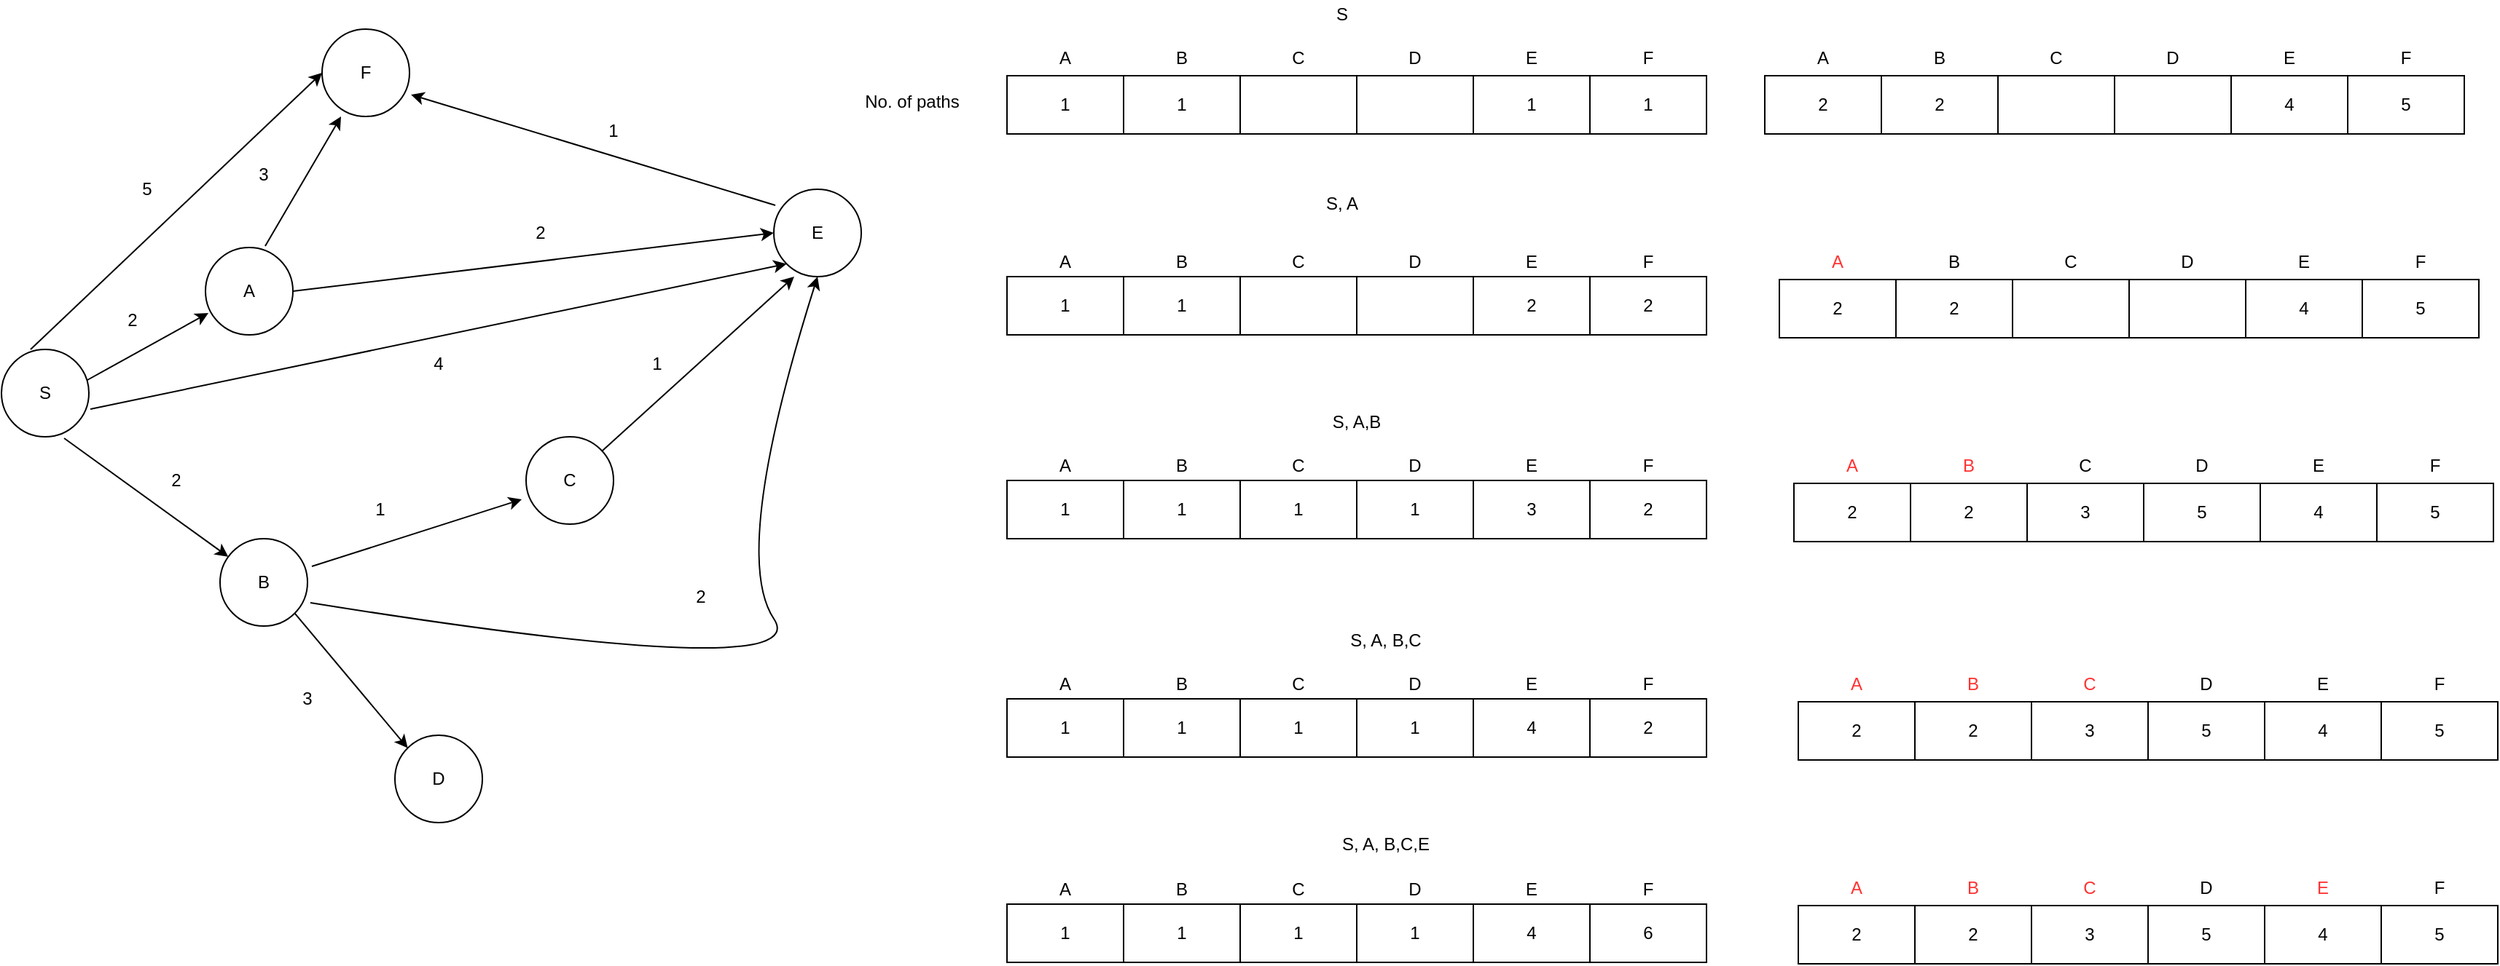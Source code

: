 <mxfile version="13.8.2" type="github">
  <diagram id="b786mZK-mVUyeJVSPmJI" name="Page-1">
    <mxGraphModel dx="1186" dy="549" grid="1" gridSize="10" guides="1" tooltips="1" connect="1" arrows="1" fold="1" page="1" pageScale="1" pageWidth="1654" pageHeight="1169" math="0" shadow="0">
      <root>
        <mxCell id="0" />
        <mxCell id="1" parent="0" />
        <mxCell id="Dn3Qr2qb9EFiXZYNv7Yk-2" value="" style="shape=ellipse;html=1;dashed=0;whitespace=wrap;aspect=fixed;perimeter=ellipsePerimeter;" parent="1" vertex="1">
          <mxGeometry x="250" y="40" width="60" height="60" as="geometry" />
        </mxCell>
        <mxCell id="Dn3Qr2qb9EFiXZYNv7Yk-3" value="" style="shape=ellipse;html=1;dashed=0;whitespace=wrap;aspect=fixed;perimeter=ellipsePerimeter;" parent="1" vertex="1">
          <mxGeometry x="170" y="190" width="60" height="60" as="geometry" />
        </mxCell>
        <mxCell id="Dn3Qr2qb9EFiXZYNv7Yk-4" value="" style="shape=ellipse;html=1;dashed=0;whitespace=wrap;aspect=fixed;perimeter=ellipsePerimeter;" parent="1" vertex="1">
          <mxGeometry x="560" y="150" width="60" height="60" as="geometry" />
        </mxCell>
        <mxCell id="Dn3Qr2qb9EFiXZYNv7Yk-7" value="" style="shape=ellipse;html=1;dashed=0;whitespace=wrap;aspect=fixed;perimeter=ellipsePerimeter;" parent="1" vertex="1">
          <mxGeometry x="30" y="260" width="60" height="60" as="geometry" />
        </mxCell>
        <mxCell id="Dn3Qr2qb9EFiXZYNv7Yk-8" value="" style="shape=ellipse;html=1;dashed=0;whitespace=wrap;aspect=fixed;perimeter=ellipsePerimeter;" parent="1" vertex="1">
          <mxGeometry x="180" y="390" width="60" height="60" as="geometry" />
        </mxCell>
        <mxCell id="Dn3Qr2qb9EFiXZYNv7Yk-11" value="" style="shape=ellipse;html=1;dashed=0;whitespace=wrap;aspect=fixed;perimeter=ellipsePerimeter;" parent="1" vertex="1">
          <mxGeometry x="390" y="320" width="60" height="60" as="geometry" />
        </mxCell>
        <mxCell id="Dn3Qr2qb9EFiXZYNv7Yk-23" value="No. of paths" style="text;html=1;strokeColor=none;fillColor=none;align=center;verticalAlign=middle;whiteSpace=wrap;rounded=0;" parent="1" vertex="1">
          <mxGeometry x="610" y="80" width="90" height="20" as="geometry" />
        </mxCell>
        <mxCell id="DUYpLqkC_LlkSVUgsUSE-1" value="" style="shape=ellipse;html=1;dashed=0;whitespace=wrap;aspect=fixed;perimeter=ellipsePerimeter;" vertex="1" parent="1">
          <mxGeometry x="300" y="525" width="60" height="60" as="geometry" />
        </mxCell>
        <mxCell id="DUYpLqkC_LlkSVUgsUSE-2" value="S" style="text;html=1;strokeColor=none;fillColor=none;align=center;verticalAlign=middle;whiteSpace=wrap;rounded=0;" vertex="1" parent="1">
          <mxGeometry x="40" y="280" width="40" height="20" as="geometry" />
        </mxCell>
        <mxCell id="DUYpLqkC_LlkSVUgsUSE-3" value="A" style="text;html=1;strokeColor=none;fillColor=none;align=center;verticalAlign=middle;whiteSpace=wrap;rounded=0;" vertex="1" parent="1">
          <mxGeometry x="180" y="210" width="40" height="20" as="geometry" />
        </mxCell>
        <mxCell id="DUYpLqkC_LlkSVUgsUSE-4" value="B" style="text;html=1;strokeColor=none;fillColor=none;align=center;verticalAlign=middle;whiteSpace=wrap;rounded=0;" vertex="1" parent="1">
          <mxGeometry x="190" y="410" width="40" height="20" as="geometry" />
        </mxCell>
        <mxCell id="DUYpLqkC_LlkSVUgsUSE-5" value="C" style="text;html=1;strokeColor=none;fillColor=none;align=center;verticalAlign=middle;whiteSpace=wrap;rounded=0;" vertex="1" parent="1">
          <mxGeometry x="400" y="340" width="40" height="20" as="geometry" />
        </mxCell>
        <mxCell id="DUYpLqkC_LlkSVUgsUSE-6" value="D" style="text;html=1;strokeColor=none;fillColor=none;align=center;verticalAlign=middle;whiteSpace=wrap;rounded=0;" vertex="1" parent="1">
          <mxGeometry x="310" y="545" width="40" height="20" as="geometry" />
        </mxCell>
        <mxCell id="DUYpLqkC_LlkSVUgsUSE-7" value="E" style="text;html=1;strokeColor=none;fillColor=none;align=center;verticalAlign=middle;whiteSpace=wrap;rounded=0;" vertex="1" parent="1">
          <mxGeometry x="570" y="170" width="40" height="20" as="geometry" />
        </mxCell>
        <mxCell id="DUYpLqkC_LlkSVUgsUSE-8" value="F" style="text;html=1;strokeColor=none;fillColor=none;align=center;verticalAlign=middle;whiteSpace=wrap;rounded=0;" vertex="1" parent="1">
          <mxGeometry x="260" y="60" width="40" height="20" as="geometry" />
        </mxCell>
        <mxCell id="DUYpLqkC_LlkSVUgsUSE-9" value="" style="endArrow=classic;html=1;exitX=0.983;exitY=0.35;exitDx=0;exitDy=0;exitPerimeter=0;entryX=0.033;entryY=0.75;entryDx=0;entryDy=0;entryPerimeter=0;" edge="1" parent="1" source="Dn3Qr2qb9EFiXZYNv7Yk-7" target="Dn3Qr2qb9EFiXZYNv7Yk-3">
          <mxGeometry width="50" height="50" relative="1" as="geometry">
            <mxPoint x="110" y="290" as="sourcePoint" />
            <mxPoint x="160" y="240" as="targetPoint" />
          </mxGeometry>
        </mxCell>
        <mxCell id="DUYpLqkC_LlkSVUgsUSE-10" value="" style="endArrow=classic;html=1;exitX=0.683;exitY=-0.017;exitDx=0;exitDy=0;exitPerimeter=0;entryX=0.217;entryY=1;entryDx=0;entryDy=0;entryPerimeter=0;" edge="1" parent="1" source="Dn3Qr2qb9EFiXZYNv7Yk-3" target="Dn3Qr2qb9EFiXZYNv7Yk-2">
          <mxGeometry width="50" height="50" relative="1" as="geometry">
            <mxPoint x="220" y="150" as="sourcePoint" />
            <mxPoint x="270" y="100" as="targetPoint" />
          </mxGeometry>
        </mxCell>
        <mxCell id="DUYpLqkC_LlkSVUgsUSE-11" value="" style="endArrow=classic;html=1;exitX=0.717;exitY=1.017;exitDx=0;exitDy=0;exitPerimeter=0;" edge="1" parent="1" source="Dn3Qr2qb9EFiXZYNv7Yk-7" target="Dn3Qr2qb9EFiXZYNv7Yk-8">
          <mxGeometry width="50" height="50" relative="1" as="geometry">
            <mxPoint x="70" y="420" as="sourcePoint" />
            <mxPoint x="120" y="370" as="targetPoint" />
          </mxGeometry>
        </mxCell>
        <mxCell id="DUYpLqkC_LlkSVUgsUSE-12" value="" style="endArrow=classic;html=1;exitX=1;exitY=1;exitDx=0;exitDy=0;entryX=0;entryY=0;entryDx=0;entryDy=0;" edge="1" parent="1" source="Dn3Qr2qb9EFiXZYNv7Yk-8" target="DUYpLqkC_LlkSVUgsUSE-1">
          <mxGeometry width="50" height="50" relative="1" as="geometry">
            <mxPoint x="240" y="500" as="sourcePoint" />
            <mxPoint x="290" y="450" as="targetPoint" />
          </mxGeometry>
        </mxCell>
        <mxCell id="DUYpLqkC_LlkSVUgsUSE-13" value="" style="endArrow=classic;html=1;exitX=1.05;exitY=0.317;exitDx=0;exitDy=0;exitPerimeter=0;entryX=-0.05;entryY=0.717;entryDx=0;entryDy=0;entryPerimeter=0;" edge="1" parent="1" source="Dn3Qr2qb9EFiXZYNv7Yk-8" target="Dn3Qr2qb9EFiXZYNv7Yk-11">
          <mxGeometry width="50" height="50" relative="1" as="geometry">
            <mxPoint x="280" y="420" as="sourcePoint" />
            <mxPoint x="330" y="370" as="targetPoint" />
          </mxGeometry>
        </mxCell>
        <mxCell id="DUYpLqkC_LlkSVUgsUSE-14" value="" style="endArrow=classic;html=1;entryX=0.233;entryY=1;entryDx=0;entryDy=0;entryPerimeter=0;" edge="1" parent="1" source="Dn3Qr2qb9EFiXZYNv7Yk-11" target="Dn3Qr2qb9EFiXZYNv7Yk-4">
          <mxGeometry width="50" height="50" relative="1" as="geometry">
            <mxPoint x="480" y="310" as="sourcePoint" />
            <mxPoint x="530" y="260" as="targetPoint" />
          </mxGeometry>
        </mxCell>
        <mxCell id="DUYpLqkC_LlkSVUgsUSE-15" value="2" style="text;html=1;strokeColor=none;fillColor=none;align=center;verticalAlign=middle;whiteSpace=wrap;rounded=0;" vertex="1" parent="1">
          <mxGeometry x="100" y="230" width="40" height="20" as="geometry" />
        </mxCell>
        <mxCell id="DUYpLqkC_LlkSVUgsUSE-16" value="3" style="text;html=1;strokeColor=none;fillColor=none;align=center;verticalAlign=middle;whiteSpace=wrap;rounded=0;" vertex="1" parent="1">
          <mxGeometry x="190" y="130" width="40" height="20" as="geometry" />
        </mxCell>
        <mxCell id="DUYpLqkC_LlkSVUgsUSE-18" value="" style="endArrow=classic;html=1;exitX=1;exitY=0.5;exitDx=0;exitDy=0;entryX=0;entryY=0.5;entryDx=0;entryDy=0;" edge="1" parent="1" source="Dn3Qr2qb9EFiXZYNv7Yk-3" target="Dn3Qr2qb9EFiXZYNv7Yk-4">
          <mxGeometry width="50" height="50" relative="1" as="geometry">
            <mxPoint x="250" y="250" as="sourcePoint" />
            <mxPoint x="300" y="200" as="targetPoint" />
          </mxGeometry>
        </mxCell>
        <mxCell id="DUYpLqkC_LlkSVUgsUSE-19" value="2" style="text;html=1;strokeColor=none;fillColor=none;align=center;verticalAlign=middle;whiteSpace=wrap;rounded=0;" vertex="1" parent="1">
          <mxGeometry x="380" y="170" width="40" height="20" as="geometry" />
        </mxCell>
        <mxCell id="DUYpLqkC_LlkSVUgsUSE-20" value="" style="endArrow=classic;html=1;entryX=1.017;entryY=0.75;entryDx=0;entryDy=0;entryPerimeter=0;exitX=0.017;exitY=0.183;exitDx=0;exitDy=0;exitPerimeter=0;" edge="1" parent="1" source="Dn3Qr2qb9EFiXZYNv7Yk-4" target="Dn3Qr2qb9EFiXZYNv7Yk-2">
          <mxGeometry width="50" height="50" relative="1" as="geometry">
            <mxPoint x="410" y="150" as="sourcePoint" />
            <mxPoint x="460" y="100" as="targetPoint" />
          </mxGeometry>
        </mxCell>
        <mxCell id="DUYpLqkC_LlkSVUgsUSE-21" value="1" style="text;html=1;strokeColor=none;fillColor=none;align=center;verticalAlign=middle;whiteSpace=wrap;rounded=0;" vertex="1" parent="1">
          <mxGeometry x="430" y="100" width="40" height="20" as="geometry" />
        </mxCell>
        <mxCell id="DUYpLqkC_LlkSVUgsUSE-22" value="" style="endArrow=classic;html=1;entryX=0;entryY=0.5;entryDx=0;entryDy=0;exitX=0.333;exitY=0;exitDx=0;exitDy=0;exitPerimeter=0;" edge="1" parent="1" source="Dn3Qr2qb9EFiXZYNv7Yk-7" target="Dn3Qr2qb9EFiXZYNv7Yk-2">
          <mxGeometry width="50" height="50" relative="1" as="geometry">
            <mxPoint x="40" y="260" as="sourcePoint" />
            <mxPoint x="90" y="210" as="targetPoint" />
          </mxGeometry>
        </mxCell>
        <mxCell id="DUYpLqkC_LlkSVUgsUSE-23" value="5" style="text;html=1;strokeColor=none;fillColor=none;align=center;verticalAlign=middle;whiteSpace=wrap;rounded=0;" vertex="1" parent="1">
          <mxGeometry x="110" y="140" width="40" height="20" as="geometry" />
        </mxCell>
        <mxCell id="DUYpLqkC_LlkSVUgsUSE-24" value="" style="endArrow=classic;html=1;exitX=1.017;exitY=0.683;exitDx=0;exitDy=0;exitPerimeter=0;entryX=0;entryY=1;entryDx=0;entryDy=0;" edge="1" parent="1" source="Dn3Qr2qb9EFiXZYNv7Yk-7" target="Dn3Qr2qb9EFiXZYNv7Yk-4">
          <mxGeometry width="50" height="50" relative="1" as="geometry">
            <mxPoint x="130" y="320" as="sourcePoint" />
            <mxPoint x="180" y="270" as="targetPoint" />
          </mxGeometry>
        </mxCell>
        <mxCell id="DUYpLqkC_LlkSVUgsUSE-25" value="4" style="text;html=1;strokeColor=none;fillColor=none;align=center;verticalAlign=middle;whiteSpace=wrap;rounded=0;" vertex="1" parent="1">
          <mxGeometry x="310" y="260" width="40" height="20" as="geometry" />
        </mxCell>
        <mxCell id="DUYpLqkC_LlkSVUgsUSE-26" value="2" style="text;html=1;strokeColor=none;fillColor=none;align=center;verticalAlign=middle;whiteSpace=wrap;rounded=0;" vertex="1" parent="1">
          <mxGeometry x="130" y="340" width="40" height="20" as="geometry" />
        </mxCell>
        <mxCell id="DUYpLqkC_LlkSVUgsUSE-28" value="1" style="text;html=1;strokeColor=none;fillColor=none;align=center;verticalAlign=middle;whiteSpace=wrap;rounded=0;" vertex="1" parent="1">
          <mxGeometry x="270" y="360" width="40" height="20" as="geometry" />
        </mxCell>
        <mxCell id="DUYpLqkC_LlkSVUgsUSE-29" value="1" style="text;html=1;strokeColor=none;fillColor=none;align=center;verticalAlign=middle;whiteSpace=wrap;rounded=0;" vertex="1" parent="1">
          <mxGeometry x="460" y="260" width="40" height="20" as="geometry" />
        </mxCell>
        <mxCell id="DUYpLqkC_LlkSVUgsUSE-30" value="" style="curved=1;endArrow=classic;html=1;exitX=1.033;exitY=0.733;exitDx=0;exitDy=0;exitPerimeter=0;entryX=0.5;entryY=1;entryDx=0;entryDy=0;" edge="1" parent="1" source="Dn3Qr2qb9EFiXZYNv7Yk-8" target="Dn3Qr2qb9EFiXZYNv7Yk-4">
          <mxGeometry width="50" height="50" relative="1" as="geometry">
            <mxPoint x="400" y="460" as="sourcePoint" />
            <mxPoint x="450" y="410" as="targetPoint" />
            <Array as="points">
              <mxPoint x="590" y="490" />
              <mxPoint x="530" y="400" />
            </Array>
          </mxGeometry>
        </mxCell>
        <mxCell id="DUYpLqkC_LlkSVUgsUSE-31" value="2" style="text;html=1;strokeColor=none;fillColor=none;align=center;verticalAlign=middle;whiteSpace=wrap;rounded=0;" vertex="1" parent="1">
          <mxGeometry x="490" y="420" width="40" height="20" as="geometry" />
        </mxCell>
        <mxCell id="DUYpLqkC_LlkSVUgsUSE-35" value="" style="group" vertex="1" connectable="0" parent="1">
          <mxGeometry x="720" y="50" width="480" height="60" as="geometry" />
        </mxCell>
        <mxCell id="Dn3Qr2qb9EFiXZYNv7Yk-13" value="" style="rounded=0;whiteSpace=wrap;html=1;" parent="DUYpLqkC_LlkSVUgsUSE-35" vertex="1">
          <mxGeometry y="22" width="80" height="40" as="geometry" />
        </mxCell>
        <mxCell id="Dn3Qr2qb9EFiXZYNv7Yk-14" value="A" style="text;html=1;strokeColor=none;fillColor=none;align=center;verticalAlign=middle;whiteSpace=wrap;rounded=0;" parent="DUYpLqkC_LlkSVUgsUSE-35" vertex="1">
          <mxGeometry x="20" width="40" height="20" as="geometry" />
        </mxCell>
        <mxCell id="Dn3Qr2qb9EFiXZYNv7Yk-15" value="" style="rounded=0;whiteSpace=wrap;html=1;" parent="DUYpLqkC_LlkSVUgsUSE-35" vertex="1">
          <mxGeometry x="80" y="22" width="80" height="40" as="geometry" />
        </mxCell>
        <mxCell id="Dn3Qr2qb9EFiXZYNv7Yk-16" value="" style="rounded=0;whiteSpace=wrap;html=1;" parent="DUYpLqkC_LlkSVUgsUSE-35" vertex="1">
          <mxGeometry x="160" y="22" width="80" height="40" as="geometry" />
        </mxCell>
        <mxCell id="Dn3Qr2qb9EFiXZYNv7Yk-17" value="" style="rounded=0;whiteSpace=wrap;html=1;" parent="DUYpLqkC_LlkSVUgsUSE-35" vertex="1">
          <mxGeometry x="240" y="22" width="80" height="40" as="geometry" />
        </mxCell>
        <mxCell id="Dn3Qr2qb9EFiXZYNv7Yk-18" value="" style="rounded=0;whiteSpace=wrap;html=1;" parent="DUYpLqkC_LlkSVUgsUSE-35" vertex="1">
          <mxGeometry x="320" y="22" width="80" height="40" as="geometry" />
        </mxCell>
        <mxCell id="Dn3Qr2qb9EFiXZYNv7Yk-19" value="B" style="text;html=1;strokeColor=none;fillColor=none;align=center;verticalAlign=middle;whiteSpace=wrap;rounded=0;" parent="DUYpLqkC_LlkSVUgsUSE-35" vertex="1">
          <mxGeometry x="100" width="40" height="20" as="geometry" />
        </mxCell>
        <mxCell id="Dn3Qr2qb9EFiXZYNv7Yk-20" value="C" style="text;html=1;strokeColor=none;fillColor=none;align=center;verticalAlign=middle;whiteSpace=wrap;rounded=0;" parent="DUYpLqkC_LlkSVUgsUSE-35" vertex="1">
          <mxGeometry x="180" width="40" height="20" as="geometry" />
        </mxCell>
        <mxCell id="Dn3Qr2qb9EFiXZYNv7Yk-21" value="D" style="text;html=1;strokeColor=none;fillColor=none;align=center;verticalAlign=middle;whiteSpace=wrap;rounded=0;" parent="DUYpLqkC_LlkSVUgsUSE-35" vertex="1">
          <mxGeometry x="260" width="40" height="20" as="geometry" />
        </mxCell>
        <mxCell id="Dn3Qr2qb9EFiXZYNv7Yk-22" value="E" style="text;html=1;strokeColor=none;fillColor=none;align=center;verticalAlign=middle;whiteSpace=wrap;rounded=0;" parent="DUYpLqkC_LlkSVUgsUSE-35" vertex="1">
          <mxGeometry x="340" width="40" height="20" as="geometry" />
        </mxCell>
        <mxCell id="DUYpLqkC_LlkSVUgsUSE-33" value="" style="rounded=0;whiteSpace=wrap;html=1;" vertex="1" parent="DUYpLqkC_LlkSVUgsUSE-35">
          <mxGeometry x="400" y="22" width="80" height="40" as="geometry" />
        </mxCell>
        <mxCell id="DUYpLqkC_LlkSVUgsUSE-34" value="F" style="text;html=1;strokeColor=none;fillColor=none;align=center;verticalAlign=middle;whiteSpace=wrap;rounded=0;" vertex="1" parent="DUYpLqkC_LlkSVUgsUSE-35">
          <mxGeometry x="420" width="40" height="20" as="geometry" />
        </mxCell>
        <mxCell id="DUYpLqkC_LlkSVUgsUSE-50" value="1" style="text;html=1;strokeColor=none;fillColor=none;align=center;verticalAlign=middle;whiteSpace=wrap;rounded=0;" vertex="1" parent="DUYpLqkC_LlkSVUgsUSE-35">
          <mxGeometry x="20" y="32" width="40" height="20" as="geometry" />
        </mxCell>
        <mxCell id="DUYpLqkC_LlkSVUgsUSE-51" value="1" style="text;html=1;strokeColor=none;fillColor=none;align=center;verticalAlign=middle;whiteSpace=wrap;rounded=0;" vertex="1" parent="DUYpLqkC_LlkSVUgsUSE-35">
          <mxGeometry x="100" y="32" width="40" height="20" as="geometry" />
        </mxCell>
        <mxCell id="DUYpLqkC_LlkSVUgsUSE-52" value="1" style="text;html=1;strokeColor=none;fillColor=none;align=center;verticalAlign=middle;whiteSpace=wrap;rounded=0;" vertex="1" parent="DUYpLqkC_LlkSVUgsUSE-35">
          <mxGeometry x="340" y="32" width="40" height="20" as="geometry" />
        </mxCell>
        <mxCell id="DUYpLqkC_LlkSVUgsUSE-53" value="1" style="text;html=1;strokeColor=none;fillColor=none;align=center;verticalAlign=middle;whiteSpace=wrap;rounded=0;" vertex="1" parent="DUYpLqkC_LlkSVUgsUSE-35">
          <mxGeometry x="420" y="32" width="40" height="20" as="geometry" />
        </mxCell>
        <mxCell id="DUYpLqkC_LlkSVUgsUSE-36" value="" style="group" vertex="1" connectable="0" parent="1">
          <mxGeometry x="720" y="190" width="480" height="60" as="geometry" />
        </mxCell>
        <mxCell id="DUYpLqkC_LlkSVUgsUSE-37" value="" style="rounded=0;whiteSpace=wrap;html=1;" vertex="1" parent="DUYpLqkC_LlkSVUgsUSE-36">
          <mxGeometry y="20" width="80" height="40" as="geometry" />
        </mxCell>
        <mxCell id="DUYpLqkC_LlkSVUgsUSE-38" value="A" style="text;html=1;strokeColor=none;fillColor=none;align=center;verticalAlign=middle;whiteSpace=wrap;rounded=0;" vertex="1" parent="DUYpLqkC_LlkSVUgsUSE-36">
          <mxGeometry x="20" width="40" height="20" as="geometry" />
        </mxCell>
        <mxCell id="DUYpLqkC_LlkSVUgsUSE-39" value="" style="rounded=0;whiteSpace=wrap;html=1;" vertex="1" parent="DUYpLqkC_LlkSVUgsUSE-36">
          <mxGeometry x="80" y="20" width="80" height="40" as="geometry" />
        </mxCell>
        <mxCell id="DUYpLqkC_LlkSVUgsUSE-40" value="" style="rounded=0;whiteSpace=wrap;html=1;" vertex="1" parent="DUYpLqkC_LlkSVUgsUSE-36">
          <mxGeometry x="160" y="20" width="80" height="40" as="geometry" />
        </mxCell>
        <mxCell id="DUYpLqkC_LlkSVUgsUSE-41" value="" style="rounded=0;whiteSpace=wrap;html=1;" vertex="1" parent="DUYpLqkC_LlkSVUgsUSE-36">
          <mxGeometry x="240" y="20" width="80" height="40" as="geometry" />
        </mxCell>
        <mxCell id="DUYpLqkC_LlkSVUgsUSE-42" value="" style="rounded=0;whiteSpace=wrap;html=1;" vertex="1" parent="DUYpLqkC_LlkSVUgsUSE-36">
          <mxGeometry x="320" y="20" width="80" height="40" as="geometry" />
        </mxCell>
        <mxCell id="DUYpLqkC_LlkSVUgsUSE-43" value="B" style="text;html=1;strokeColor=none;fillColor=none;align=center;verticalAlign=middle;whiteSpace=wrap;rounded=0;" vertex="1" parent="DUYpLqkC_LlkSVUgsUSE-36">
          <mxGeometry x="100" width="40" height="20" as="geometry" />
        </mxCell>
        <mxCell id="DUYpLqkC_LlkSVUgsUSE-44" value="C" style="text;html=1;strokeColor=none;fillColor=none;align=center;verticalAlign=middle;whiteSpace=wrap;rounded=0;" vertex="1" parent="DUYpLqkC_LlkSVUgsUSE-36">
          <mxGeometry x="180" width="40" height="20" as="geometry" />
        </mxCell>
        <mxCell id="DUYpLqkC_LlkSVUgsUSE-45" value="D" style="text;html=1;strokeColor=none;fillColor=none;align=center;verticalAlign=middle;whiteSpace=wrap;rounded=0;" vertex="1" parent="DUYpLqkC_LlkSVUgsUSE-36">
          <mxGeometry x="260" width="40" height="20" as="geometry" />
        </mxCell>
        <mxCell id="DUYpLqkC_LlkSVUgsUSE-46" value="E" style="text;html=1;strokeColor=none;fillColor=none;align=center;verticalAlign=middle;whiteSpace=wrap;rounded=0;" vertex="1" parent="DUYpLqkC_LlkSVUgsUSE-36">
          <mxGeometry x="340" width="40" height="20" as="geometry" />
        </mxCell>
        <mxCell id="DUYpLqkC_LlkSVUgsUSE-47" value="" style="rounded=0;whiteSpace=wrap;html=1;" vertex="1" parent="DUYpLqkC_LlkSVUgsUSE-36">
          <mxGeometry x="400" y="20" width="80" height="40" as="geometry" />
        </mxCell>
        <mxCell id="DUYpLqkC_LlkSVUgsUSE-48" value="F" style="text;html=1;strokeColor=none;fillColor=none;align=center;verticalAlign=middle;whiteSpace=wrap;rounded=0;" vertex="1" parent="DUYpLqkC_LlkSVUgsUSE-36">
          <mxGeometry x="420" width="40" height="20" as="geometry" />
        </mxCell>
        <mxCell id="DUYpLqkC_LlkSVUgsUSE-90" value="2" style="text;html=1;strokeColor=none;fillColor=none;align=center;verticalAlign=middle;whiteSpace=wrap;rounded=0;" vertex="1" parent="DUYpLqkC_LlkSVUgsUSE-36">
          <mxGeometry x="420" y="30" width="40" height="20" as="geometry" />
        </mxCell>
        <mxCell id="DUYpLqkC_LlkSVUgsUSE-91" value="2" style="text;html=1;strokeColor=none;fillColor=none;align=center;verticalAlign=middle;whiteSpace=wrap;rounded=0;" vertex="1" parent="DUYpLqkC_LlkSVUgsUSE-36">
          <mxGeometry x="340" y="30" width="40" height="20" as="geometry" />
        </mxCell>
        <mxCell id="DUYpLqkC_LlkSVUgsUSE-92" value="1" style="text;html=1;strokeColor=none;fillColor=none;align=center;verticalAlign=middle;whiteSpace=wrap;rounded=0;" vertex="1" parent="DUYpLqkC_LlkSVUgsUSE-36">
          <mxGeometry x="20" y="30" width="40" height="20" as="geometry" />
        </mxCell>
        <mxCell id="DUYpLqkC_LlkSVUgsUSE-93" value="1" style="text;html=1;strokeColor=none;fillColor=none;align=center;verticalAlign=middle;whiteSpace=wrap;rounded=0;" vertex="1" parent="DUYpLqkC_LlkSVUgsUSE-36">
          <mxGeometry x="100" y="30" width="40" height="20" as="geometry" />
        </mxCell>
        <mxCell id="DUYpLqkC_LlkSVUgsUSE-49" value="S" style="text;html=1;strokeColor=none;fillColor=none;align=center;verticalAlign=middle;whiteSpace=wrap;rounded=0;" vertex="1" parent="1">
          <mxGeometry x="930" y="20" width="40" height="20" as="geometry" />
        </mxCell>
        <mxCell id="DUYpLqkC_LlkSVUgsUSE-54" value="3" style="text;html=1;strokeColor=none;fillColor=none;align=center;verticalAlign=middle;whiteSpace=wrap;rounded=0;" vertex="1" parent="1">
          <mxGeometry x="220" y="490" width="40" height="20" as="geometry" />
        </mxCell>
        <mxCell id="DUYpLqkC_LlkSVUgsUSE-55" value="" style="group" vertex="1" connectable="0" parent="1">
          <mxGeometry x="1240" y="50" width="480" height="60" as="geometry" />
        </mxCell>
        <mxCell id="DUYpLqkC_LlkSVUgsUSE-56" value="" style="rounded=0;whiteSpace=wrap;html=1;" vertex="1" parent="DUYpLqkC_LlkSVUgsUSE-55">
          <mxGeometry y="22" width="80" height="40" as="geometry" />
        </mxCell>
        <mxCell id="DUYpLqkC_LlkSVUgsUSE-57" value="A" style="text;html=1;strokeColor=none;fillColor=none;align=center;verticalAlign=middle;whiteSpace=wrap;rounded=0;" vertex="1" parent="DUYpLqkC_LlkSVUgsUSE-55">
          <mxGeometry x="20" width="40" height="20" as="geometry" />
        </mxCell>
        <mxCell id="DUYpLqkC_LlkSVUgsUSE-58" value="" style="rounded=0;whiteSpace=wrap;html=1;" vertex="1" parent="DUYpLqkC_LlkSVUgsUSE-55">
          <mxGeometry x="80" y="22" width="80" height="40" as="geometry" />
        </mxCell>
        <mxCell id="DUYpLqkC_LlkSVUgsUSE-59" value="" style="rounded=0;whiteSpace=wrap;html=1;" vertex="1" parent="DUYpLqkC_LlkSVUgsUSE-55">
          <mxGeometry x="160" y="22" width="80" height="40" as="geometry" />
        </mxCell>
        <mxCell id="DUYpLqkC_LlkSVUgsUSE-60" value="" style="rounded=0;whiteSpace=wrap;html=1;" vertex="1" parent="DUYpLqkC_LlkSVUgsUSE-55">
          <mxGeometry x="240" y="22" width="80" height="40" as="geometry" />
        </mxCell>
        <mxCell id="DUYpLqkC_LlkSVUgsUSE-61" value="" style="rounded=0;whiteSpace=wrap;html=1;" vertex="1" parent="DUYpLqkC_LlkSVUgsUSE-55">
          <mxGeometry x="320" y="22" width="80" height="40" as="geometry" />
        </mxCell>
        <mxCell id="DUYpLqkC_LlkSVUgsUSE-62" value="B" style="text;html=1;strokeColor=none;fillColor=none;align=center;verticalAlign=middle;whiteSpace=wrap;rounded=0;" vertex="1" parent="DUYpLqkC_LlkSVUgsUSE-55">
          <mxGeometry x="100" width="40" height="20" as="geometry" />
        </mxCell>
        <mxCell id="DUYpLqkC_LlkSVUgsUSE-63" value="C" style="text;html=1;strokeColor=none;fillColor=none;align=center;verticalAlign=middle;whiteSpace=wrap;rounded=0;" vertex="1" parent="DUYpLqkC_LlkSVUgsUSE-55">
          <mxGeometry x="180" width="40" height="20" as="geometry" />
        </mxCell>
        <mxCell id="DUYpLqkC_LlkSVUgsUSE-64" value="D" style="text;html=1;strokeColor=none;fillColor=none;align=center;verticalAlign=middle;whiteSpace=wrap;rounded=0;" vertex="1" parent="DUYpLqkC_LlkSVUgsUSE-55">
          <mxGeometry x="260" width="40" height="20" as="geometry" />
        </mxCell>
        <mxCell id="DUYpLqkC_LlkSVUgsUSE-65" value="E" style="text;html=1;strokeColor=none;fillColor=none;align=center;verticalAlign=middle;whiteSpace=wrap;rounded=0;" vertex="1" parent="DUYpLqkC_LlkSVUgsUSE-55">
          <mxGeometry x="340" width="40" height="20" as="geometry" />
        </mxCell>
        <mxCell id="DUYpLqkC_LlkSVUgsUSE-66" value="" style="rounded=0;whiteSpace=wrap;html=1;" vertex="1" parent="DUYpLqkC_LlkSVUgsUSE-55">
          <mxGeometry x="400" y="22" width="80" height="40" as="geometry" />
        </mxCell>
        <mxCell id="DUYpLqkC_LlkSVUgsUSE-67" value="F" style="text;html=1;strokeColor=none;fillColor=none;align=center;verticalAlign=middle;whiteSpace=wrap;rounded=0;" vertex="1" parent="DUYpLqkC_LlkSVUgsUSE-55">
          <mxGeometry x="420" width="40" height="20" as="geometry" />
        </mxCell>
        <mxCell id="DUYpLqkC_LlkSVUgsUSE-68" value="2" style="text;html=1;strokeColor=none;fillColor=none;align=center;verticalAlign=middle;whiteSpace=wrap;rounded=0;" vertex="1" parent="DUYpLqkC_LlkSVUgsUSE-55">
          <mxGeometry x="20" y="32" width="40" height="20" as="geometry" />
        </mxCell>
        <mxCell id="DUYpLqkC_LlkSVUgsUSE-69" value="2" style="text;html=1;strokeColor=none;fillColor=none;align=center;verticalAlign=middle;whiteSpace=wrap;rounded=0;" vertex="1" parent="DUYpLqkC_LlkSVUgsUSE-55">
          <mxGeometry x="100" y="32" width="40" height="20" as="geometry" />
        </mxCell>
        <mxCell id="DUYpLqkC_LlkSVUgsUSE-70" value="4" style="text;html=1;strokeColor=none;fillColor=none;align=center;verticalAlign=middle;whiteSpace=wrap;rounded=0;" vertex="1" parent="DUYpLqkC_LlkSVUgsUSE-55">
          <mxGeometry x="340" y="32" width="40" height="20" as="geometry" />
        </mxCell>
        <mxCell id="DUYpLqkC_LlkSVUgsUSE-71" value="5" style="text;html=1;strokeColor=none;fillColor=none;align=center;verticalAlign=middle;whiteSpace=wrap;rounded=0;" vertex="1" parent="DUYpLqkC_LlkSVUgsUSE-55">
          <mxGeometry x="420" y="32" width="40" height="20" as="geometry" />
        </mxCell>
        <mxCell id="DUYpLqkC_LlkSVUgsUSE-72" value="" style="group" vertex="1" connectable="0" parent="1">
          <mxGeometry x="1250" y="190" width="480" height="60" as="geometry" />
        </mxCell>
        <mxCell id="DUYpLqkC_LlkSVUgsUSE-73" value="" style="rounded=0;whiteSpace=wrap;html=1;" vertex="1" parent="DUYpLqkC_LlkSVUgsUSE-72">
          <mxGeometry y="22" width="80" height="40" as="geometry" />
        </mxCell>
        <mxCell id="DUYpLqkC_LlkSVUgsUSE-74" value="&lt;font color=&quot;#ff3333&quot;&gt;A&lt;/font&gt;" style="text;html=1;strokeColor=none;fillColor=none;align=center;verticalAlign=middle;whiteSpace=wrap;rounded=0;" vertex="1" parent="DUYpLqkC_LlkSVUgsUSE-72">
          <mxGeometry x="20" width="40" height="20" as="geometry" />
        </mxCell>
        <mxCell id="DUYpLqkC_LlkSVUgsUSE-75" value="" style="rounded=0;whiteSpace=wrap;html=1;" vertex="1" parent="DUYpLqkC_LlkSVUgsUSE-72">
          <mxGeometry x="80" y="22" width="80" height="40" as="geometry" />
        </mxCell>
        <mxCell id="DUYpLqkC_LlkSVUgsUSE-76" value="" style="rounded=0;whiteSpace=wrap;html=1;" vertex="1" parent="DUYpLqkC_LlkSVUgsUSE-72">
          <mxGeometry x="160" y="22" width="80" height="40" as="geometry" />
        </mxCell>
        <mxCell id="DUYpLqkC_LlkSVUgsUSE-77" value="" style="rounded=0;whiteSpace=wrap;html=1;" vertex="1" parent="DUYpLqkC_LlkSVUgsUSE-72">
          <mxGeometry x="240" y="22" width="80" height="40" as="geometry" />
        </mxCell>
        <mxCell id="DUYpLqkC_LlkSVUgsUSE-78" value="" style="rounded=0;whiteSpace=wrap;html=1;" vertex="1" parent="DUYpLqkC_LlkSVUgsUSE-72">
          <mxGeometry x="320" y="22" width="80" height="40" as="geometry" />
        </mxCell>
        <mxCell id="DUYpLqkC_LlkSVUgsUSE-79" value="B" style="text;html=1;strokeColor=none;fillColor=none;align=center;verticalAlign=middle;whiteSpace=wrap;rounded=0;" vertex="1" parent="DUYpLqkC_LlkSVUgsUSE-72">
          <mxGeometry x="100" width="40" height="20" as="geometry" />
        </mxCell>
        <mxCell id="DUYpLqkC_LlkSVUgsUSE-80" value="C" style="text;html=1;strokeColor=none;fillColor=none;align=center;verticalAlign=middle;whiteSpace=wrap;rounded=0;" vertex="1" parent="DUYpLqkC_LlkSVUgsUSE-72">
          <mxGeometry x="180" width="40" height="20" as="geometry" />
        </mxCell>
        <mxCell id="DUYpLqkC_LlkSVUgsUSE-81" value="D" style="text;html=1;strokeColor=none;fillColor=none;align=center;verticalAlign=middle;whiteSpace=wrap;rounded=0;" vertex="1" parent="DUYpLqkC_LlkSVUgsUSE-72">
          <mxGeometry x="260" width="40" height="20" as="geometry" />
        </mxCell>
        <mxCell id="DUYpLqkC_LlkSVUgsUSE-82" value="E" style="text;html=1;strokeColor=none;fillColor=none;align=center;verticalAlign=middle;whiteSpace=wrap;rounded=0;" vertex="1" parent="DUYpLqkC_LlkSVUgsUSE-72">
          <mxGeometry x="340" width="40" height="20" as="geometry" />
        </mxCell>
        <mxCell id="DUYpLqkC_LlkSVUgsUSE-83" value="" style="rounded=0;whiteSpace=wrap;html=1;" vertex="1" parent="DUYpLqkC_LlkSVUgsUSE-72">
          <mxGeometry x="400" y="22" width="80" height="40" as="geometry" />
        </mxCell>
        <mxCell id="DUYpLqkC_LlkSVUgsUSE-84" value="F" style="text;html=1;strokeColor=none;fillColor=none;align=center;verticalAlign=middle;whiteSpace=wrap;rounded=0;" vertex="1" parent="DUYpLqkC_LlkSVUgsUSE-72">
          <mxGeometry x="420" width="40" height="20" as="geometry" />
        </mxCell>
        <mxCell id="DUYpLqkC_LlkSVUgsUSE-85" value="2" style="text;html=1;strokeColor=none;fillColor=none;align=center;verticalAlign=middle;whiteSpace=wrap;rounded=0;" vertex="1" parent="DUYpLqkC_LlkSVUgsUSE-72">
          <mxGeometry x="20" y="32" width="40" height="20" as="geometry" />
        </mxCell>
        <mxCell id="DUYpLqkC_LlkSVUgsUSE-86" value="2" style="text;html=1;strokeColor=none;fillColor=none;align=center;verticalAlign=middle;whiteSpace=wrap;rounded=0;" vertex="1" parent="DUYpLqkC_LlkSVUgsUSE-72">
          <mxGeometry x="100" y="32" width="40" height="20" as="geometry" />
        </mxCell>
        <mxCell id="DUYpLqkC_LlkSVUgsUSE-87" value="4" style="text;html=1;strokeColor=none;fillColor=none;align=center;verticalAlign=middle;whiteSpace=wrap;rounded=0;" vertex="1" parent="DUYpLqkC_LlkSVUgsUSE-72">
          <mxGeometry x="340" y="32" width="40" height="20" as="geometry" />
        </mxCell>
        <mxCell id="DUYpLqkC_LlkSVUgsUSE-88" value="5" style="text;html=1;strokeColor=none;fillColor=none;align=center;verticalAlign=middle;whiteSpace=wrap;rounded=0;" vertex="1" parent="DUYpLqkC_LlkSVUgsUSE-72">
          <mxGeometry x="420" y="32" width="40" height="20" as="geometry" />
        </mxCell>
        <mxCell id="DUYpLqkC_LlkSVUgsUSE-89" value="S, A" style="text;html=1;strokeColor=none;fillColor=none;align=center;verticalAlign=middle;whiteSpace=wrap;rounded=0;" vertex="1" parent="1">
          <mxGeometry x="930" y="150" width="40" height="20" as="geometry" />
        </mxCell>
        <mxCell id="DUYpLqkC_LlkSVUgsUSE-94" value="" style="group" vertex="1" connectable="0" parent="1">
          <mxGeometry x="720" y="330" width="480" height="60" as="geometry" />
        </mxCell>
        <mxCell id="DUYpLqkC_LlkSVUgsUSE-95" value="" style="rounded=0;whiteSpace=wrap;html=1;" vertex="1" parent="DUYpLqkC_LlkSVUgsUSE-94">
          <mxGeometry y="20" width="80" height="40" as="geometry" />
        </mxCell>
        <mxCell id="DUYpLqkC_LlkSVUgsUSE-96" value="A" style="text;html=1;strokeColor=none;fillColor=none;align=center;verticalAlign=middle;whiteSpace=wrap;rounded=0;" vertex="1" parent="DUYpLqkC_LlkSVUgsUSE-94">
          <mxGeometry x="20" width="40" height="20" as="geometry" />
        </mxCell>
        <mxCell id="DUYpLqkC_LlkSVUgsUSE-97" value="" style="rounded=0;whiteSpace=wrap;html=1;" vertex="1" parent="DUYpLqkC_LlkSVUgsUSE-94">
          <mxGeometry x="80" y="20" width="80" height="40" as="geometry" />
        </mxCell>
        <mxCell id="DUYpLqkC_LlkSVUgsUSE-98" value="" style="rounded=0;whiteSpace=wrap;html=1;" vertex="1" parent="DUYpLqkC_LlkSVUgsUSE-94">
          <mxGeometry x="160" y="20" width="80" height="40" as="geometry" />
        </mxCell>
        <mxCell id="DUYpLqkC_LlkSVUgsUSE-99" value="" style="rounded=0;whiteSpace=wrap;html=1;" vertex="1" parent="DUYpLqkC_LlkSVUgsUSE-94">
          <mxGeometry x="240" y="20" width="80" height="40" as="geometry" />
        </mxCell>
        <mxCell id="DUYpLqkC_LlkSVUgsUSE-100" value="" style="rounded=0;whiteSpace=wrap;html=1;" vertex="1" parent="DUYpLqkC_LlkSVUgsUSE-94">
          <mxGeometry x="320" y="20" width="80" height="40" as="geometry" />
        </mxCell>
        <mxCell id="DUYpLqkC_LlkSVUgsUSE-101" value="B" style="text;html=1;strokeColor=none;fillColor=none;align=center;verticalAlign=middle;whiteSpace=wrap;rounded=0;" vertex="1" parent="DUYpLqkC_LlkSVUgsUSE-94">
          <mxGeometry x="100" width="40" height="20" as="geometry" />
        </mxCell>
        <mxCell id="DUYpLqkC_LlkSVUgsUSE-102" value="C" style="text;html=1;strokeColor=none;fillColor=none;align=center;verticalAlign=middle;whiteSpace=wrap;rounded=0;" vertex="1" parent="DUYpLqkC_LlkSVUgsUSE-94">
          <mxGeometry x="180" width="40" height="20" as="geometry" />
        </mxCell>
        <mxCell id="DUYpLqkC_LlkSVUgsUSE-103" value="D" style="text;html=1;strokeColor=none;fillColor=none;align=center;verticalAlign=middle;whiteSpace=wrap;rounded=0;" vertex="1" parent="DUYpLqkC_LlkSVUgsUSE-94">
          <mxGeometry x="260" width="40" height="20" as="geometry" />
        </mxCell>
        <mxCell id="DUYpLqkC_LlkSVUgsUSE-104" value="E" style="text;html=1;strokeColor=none;fillColor=none;align=center;verticalAlign=middle;whiteSpace=wrap;rounded=0;" vertex="1" parent="DUYpLqkC_LlkSVUgsUSE-94">
          <mxGeometry x="340" width="40" height="20" as="geometry" />
        </mxCell>
        <mxCell id="DUYpLqkC_LlkSVUgsUSE-105" value="" style="rounded=0;whiteSpace=wrap;html=1;" vertex="1" parent="DUYpLqkC_LlkSVUgsUSE-94">
          <mxGeometry x="400" y="20" width="80" height="40" as="geometry" />
        </mxCell>
        <mxCell id="DUYpLqkC_LlkSVUgsUSE-106" value="F" style="text;html=1;strokeColor=none;fillColor=none;align=center;verticalAlign=middle;whiteSpace=wrap;rounded=0;" vertex="1" parent="DUYpLqkC_LlkSVUgsUSE-94">
          <mxGeometry x="420" width="40" height="20" as="geometry" />
        </mxCell>
        <mxCell id="DUYpLqkC_LlkSVUgsUSE-107" value="2" style="text;html=1;strokeColor=none;fillColor=none;align=center;verticalAlign=middle;whiteSpace=wrap;rounded=0;" vertex="1" parent="DUYpLqkC_LlkSVUgsUSE-94">
          <mxGeometry x="420" y="30" width="40" height="20" as="geometry" />
        </mxCell>
        <mxCell id="DUYpLqkC_LlkSVUgsUSE-108" value="3" style="text;html=1;strokeColor=none;fillColor=none;align=center;verticalAlign=middle;whiteSpace=wrap;rounded=0;" vertex="1" parent="DUYpLqkC_LlkSVUgsUSE-94">
          <mxGeometry x="340" y="30" width="40" height="20" as="geometry" />
        </mxCell>
        <mxCell id="DUYpLqkC_LlkSVUgsUSE-109" value="1" style="text;html=1;strokeColor=none;fillColor=none;align=center;verticalAlign=middle;whiteSpace=wrap;rounded=0;" vertex="1" parent="DUYpLqkC_LlkSVUgsUSE-94">
          <mxGeometry x="20" y="30" width="40" height="20" as="geometry" />
        </mxCell>
        <mxCell id="DUYpLqkC_LlkSVUgsUSE-110" value="1" style="text;html=1;strokeColor=none;fillColor=none;align=center;verticalAlign=middle;whiteSpace=wrap;rounded=0;" vertex="1" parent="DUYpLqkC_LlkSVUgsUSE-94">
          <mxGeometry x="100" y="30" width="40" height="20" as="geometry" />
        </mxCell>
        <mxCell id="DUYpLqkC_LlkSVUgsUSE-131" value="1" style="text;html=1;strokeColor=none;fillColor=none;align=center;verticalAlign=middle;whiteSpace=wrap;rounded=0;" vertex="1" parent="DUYpLqkC_LlkSVUgsUSE-94">
          <mxGeometry x="180" y="30" width="40" height="20" as="geometry" />
        </mxCell>
        <mxCell id="DUYpLqkC_LlkSVUgsUSE-132" value="1" style="text;html=1;strokeColor=none;fillColor=none;align=center;verticalAlign=middle;whiteSpace=wrap;rounded=0;" vertex="1" parent="DUYpLqkC_LlkSVUgsUSE-94">
          <mxGeometry x="260" y="30" width="40" height="20" as="geometry" />
        </mxCell>
        <mxCell id="DUYpLqkC_LlkSVUgsUSE-111" value="" style="group" vertex="1" connectable="0" parent="1">
          <mxGeometry x="1260" y="330" width="480" height="60" as="geometry" />
        </mxCell>
        <mxCell id="DUYpLqkC_LlkSVUgsUSE-112" value="" style="rounded=0;whiteSpace=wrap;html=1;" vertex="1" parent="DUYpLqkC_LlkSVUgsUSE-111">
          <mxGeometry y="22" width="80" height="40" as="geometry" />
        </mxCell>
        <mxCell id="DUYpLqkC_LlkSVUgsUSE-113" value="&lt;font color=&quot;#ff3333&quot;&gt;A&lt;/font&gt;" style="text;html=1;strokeColor=none;fillColor=none;align=center;verticalAlign=middle;whiteSpace=wrap;rounded=0;" vertex="1" parent="DUYpLqkC_LlkSVUgsUSE-111">
          <mxGeometry x="20" width="40" height="20" as="geometry" />
        </mxCell>
        <mxCell id="DUYpLqkC_LlkSVUgsUSE-114" value="" style="rounded=0;whiteSpace=wrap;html=1;" vertex="1" parent="DUYpLqkC_LlkSVUgsUSE-111">
          <mxGeometry x="80" y="22" width="80" height="40" as="geometry" />
        </mxCell>
        <mxCell id="DUYpLqkC_LlkSVUgsUSE-115" value="" style="rounded=0;whiteSpace=wrap;html=1;" vertex="1" parent="DUYpLqkC_LlkSVUgsUSE-111">
          <mxGeometry x="160" y="22" width="80" height="40" as="geometry" />
        </mxCell>
        <mxCell id="DUYpLqkC_LlkSVUgsUSE-116" value="" style="rounded=0;whiteSpace=wrap;html=1;" vertex="1" parent="DUYpLqkC_LlkSVUgsUSE-111">
          <mxGeometry x="240" y="22" width="80" height="40" as="geometry" />
        </mxCell>
        <mxCell id="DUYpLqkC_LlkSVUgsUSE-117" value="" style="rounded=0;whiteSpace=wrap;html=1;" vertex="1" parent="DUYpLqkC_LlkSVUgsUSE-111">
          <mxGeometry x="320" y="22" width="80" height="40" as="geometry" />
        </mxCell>
        <mxCell id="DUYpLqkC_LlkSVUgsUSE-118" value="&lt;font color=&quot;#ff3333&quot;&gt;B&lt;/font&gt;" style="text;html=1;strokeColor=none;fillColor=none;align=center;verticalAlign=middle;whiteSpace=wrap;rounded=0;" vertex="1" parent="DUYpLqkC_LlkSVUgsUSE-111">
          <mxGeometry x="100" width="40" height="20" as="geometry" />
        </mxCell>
        <mxCell id="DUYpLqkC_LlkSVUgsUSE-119" value="C" style="text;html=1;strokeColor=none;fillColor=none;align=center;verticalAlign=middle;whiteSpace=wrap;rounded=0;" vertex="1" parent="DUYpLqkC_LlkSVUgsUSE-111">
          <mxGeometry x="180" width="40" height="20" as="geometry" />
        </mxCell>
        <mxCell id="DUYpLqkC_LlkSVUgsUSE-120" value="D" style="text;html=1;strokeColor=none;fillColor=none;align=center;verticalAlign=middle;whiteSpace=wrap;rounded=0;" vertex="1" parent="DUYpLqkC_LlkSVUgsUSE-111">
          <mxGeometry x="260" width="40" height="20" as="geometry" />
        </mxCell>
        <mxCell id="DUYpLqkC_LlkSVUgsUSE-121" value="E" style="text;html=1;strokeColor=none;fillColor=none;align=center;verticalAlign=middle;whiteSpace=wrap;rounded=0;" vertex="1" parent="DUYpLqkC_LlkSVUgsUSE-111">
          <mxGeometry x="340" width="40" height="20" as="geometry" />
        </mxCell>
        <mxCell id="DUYpLqkC_LlkSVUgsUSE-122" value="" style="rounded=0;whiteSpace=wrap;html=1;" vertex="1" parent="DUYpLqkC_LlkSVUgsUSE-111">
          <mxGeometry x="400" y="22" width="80" height="40" as="geometry" />
        </mxCell>
        <mxCell id="DUYpLqkC_LlkSVUgsUSE-123" value="F" style="text;html=1;strokeColor=none;fillColor=none;align=center;verticalAlign=middle;whiteSpace=wrap;rounded=0;" vertex="1" parent="DUYpLqkC_LlkSVUgsUSE-111">
          <mxGeometry x="420" width="40" height="20" as="geometry" />
        </mxCell>
        <mxCell id="DUYpLqkC_LlkSVUgsUSE-124" value="2" style="text;html=1;strokeColor=none;fillColor=none;align=center;verticalAlign=middle;whiteSpace=wrap;rounded=0;" vertex="1" parent="DUYpLqkC_LlkSVUgsUSE-111">
          <mxGeometry x="20" y="32" width="40" height="20" as="geometry" />
        </mxCell>
        <mxCell id="DUYpLqkC_LlkSVUgsUSE-125" value="2" style="text;html=1;strokeColor=none;fillColor=none;align=center;verticalAlign=middle;whiteSpace=wrap;rounded=0;" vertex="1" parent="DUYpLqkC_LlkSVUgsUSE-111">
          <mxGeometry x="100" y="32" width="40" height="20" as="geometry" />
        </mxCell>
        <mxCell id="DUYpLqkC_LlkSVUgsUSE-126" value="4" style="text;html=1;strokeColor=none;fillColor=none;align=center;verticalAlign=middle;whiteSpace=wrap;rounded=0;" vertex="1" parent="DUYpLqkC_LlkSVUgsUSE-111">
          <mxGeometry x="340" y="32" width="40" height="20" as="geometry" />
        </mxCell>
        <mxCell id="DUYpLqkC_LlkSVUgsUSE-127" value="5" style="text;html=1;strokeColor=none;fillColor=none;align=center;verticalAlign=middle;whiteSpace=wrap;rounded=0;" vertex="1" parent="DUYpLqkC_LlkSVUgsUSE-111">
          <mxGeometry x="420" y="32" width="40" height="20" as="geometry" />
        </mxCell>
        <mxCell id="DUYpLqkC_LlkSVUgsUSE-129" value="5" style="text;html=1;strokeColor=none;fillColor=none;align=center;verticalAlign=middle;whiteSpace=wrap;rounded=0;" vertex="1" parent="DUYpLqkC_LlkSVUgsUSE-111">
          <mxGeometry x="260" y="32" width="40" height="20" as="geometry" />
        </mxCell>
        <mxCell id="DUYpLqkC_LlkSVUgsUSE-130" value="3" style="text;html=1;strokeColor=none;fillColor=none;align=center;verticalAlign=middle;whiteSpace=wrap;rounded=0;" vertex="1" parent="DUYpLqkC_LlkSVUgsUSE-111">
          <mxGeometry x="180" y="32" width="40" height="20" as="geometry" />
        </mxCell>
        <mxCell id="DUYpLqkC_LlkSVUgsUSE-128" value="S, A,B" style="text;html=1;strokeColor=none;fillColor=none;align=center;verticalAlign=middle;whiteSpace=wrap;rounded=0;" vertex="1" parent="1">
          <mxGeometry x="940" y="300" width="40" height="20" as="geometry" />
        </mxCell>
        <mxCell id="DUYpLqkC_LlkSVUgsUSE-133" value="" style="group" vertex="1" connectable="0" parent="1">
          <mxGeometry x="720" y="480" width="480" height="60" as="geometry" />
        </mxCell>
        <mxCell id="DUYpLqkC_LlkSVUgsUSE-134" value="" style="rounded=0;whiteSpace=wrap;html=1;" vertex="1" parent="DUYpLqkC_LlkSVUgsUSE-133">
          <mxGeometry y="20" width="80" height="40" as="geometry" />
        </mxCell>
        <mxCell id="DUYpLqkC_LlkSVUgsUSE-135" value="A" style="text;html=1;strokeColor=none;fillColor=none;align=center;verticalAlign=middle;whiteSpace=wrap;rounded=0;" vertex="1" parent="DUYpLqkC_LlkSVUgsUSE-133">
          <mxGeometry x="20" width="40" height="20" as="geometry" />
        </mxCell>
        <mxCell id="DUYpLqkC_LlkSVUgsUSE-136" value="" style="rounded=0;whiteSpace=wrap;html=1;" vertex="1" parent="DUYpLqkC_LlkSVUgsUSE-133">
          <mxGeometry x="80" y="20" width="80" height="40" as="geometry" />
        </mxCell>
        <mxCell id="DUYpLqkC_LlkSVUgsUSE-137" value="" style="rounded=0;whiteSpace=wrap;html=1;" vertex="1" parent="DUYpLqkC_LlkSVUgsUSE-133">
          <mxGeometry x="160" y="20" width="80" height="40" as="geometry" />
        </mxCell>
        <mxCell id="DUYpLqkC_LlkSVUgsUSE-138" value="" style="rounded=0;whiteSpace=wrap;html=1;" vertex="1" parent="DUYpLqkC_LlkSVUgsUSE-133">
          <mxGeometry x="240" y="20" width="80" height="40" as="geometry" />
        </mxCell>
        <mxCell id="DUYpLqkC_LlkSVUgsUSE-139" value="" style="rounded=0;whiteSpace=wrap;html=1;" vertex="1" parent="DUYpLqkC_LlkSVUgsUSE-133">
          <mxGeometry x="320" y="20" width="80" height="40" as="geometry" />
        </mxCell>
        <mxCell id="DUYpLqkC_LlkSVUgsUSE-140" value="B" style="text;html=1;strokeColor=none;fillColor=none;align=center;verticalAlign=middle;whiteSpace=wrap;rounded=0;" vertex="1" parent="DUYpLqkC_LlkSVUgsUSE-133">
          <mxGeometry x="100" width="40" height="20" as="geometry" />
        </mxCell>
        <mxCell id="DUYpLqkC_LlkSVUgsUSE-141" value="C" style="text;html=1;strokeColor=none;fillColor=none;align=center;verticalAlign=middle;whiteSpace=wrap;rounded=0;" vertex="1" parent="DUYpLqkC_LlkSVUgsUSE-133">
          <mxGeometry x="180" width="40" height="20" as="geometry" />
        </mxCell>
        <mxCell id="DUYpLqkC_LlkSVUgsUSE-142" value="D" style="text;html=1;strokeColor=none;fillColor=none;align=center;verticalAlign=middle;whiteSpace=wrap;rounded=0;" vertex="1" parent="DUYpLqkC_LlkSVUgsUSE-133">
          <mxGeometry x="260" width="40" height="20" as="geometry" />
        </mxCell>
        <mxCell id="DUYpLqkC_LlkSVUgsUSE-143" value="E" style="text;html=1;strokeColor=none;fillColor=none;align=center;verticalAlign=middle;whiteSpace=wrap;rounded=0;" vertex="1" parent="DUYpLqkC_LlkSVUgsUSE-133">
          <mxGeometry x="340" width="40" height="20" as="geometry" />
        </mxCell>
        <mxCell id="DUYpLqkC_LlkSVUgsUSE-144" value="" style="rounded=0;whiteSpace=wrap;html=1;" vertex="1" parent="DUYpLqkC_LlkSVUgsUSE-133">
          <mxGeometry x="400" y="20" width="80" height="40" as="geometry" />
        </mxCell>
        <mxCell id="DUYpLqkC_LlkSVUgsUSE-145" value="F" style="text;html=1;strokeColor=none;fillColor=none;align=center;verticalAlign=middle;whiteSpace=wrap;rounded=0;" vertex="1" parent="DUYpLqkC_LlkSVUgsUSE-133">
          <mxGeometry x="420" width="40" height="20" as="geometry" />
        </mxCell>
        <mxCell id="DUYpLqkC_LlkSVUgsUSE-146" value="2" style="text;html=1;strokeColor=none;fillColor=none;align=center;verticalAlign=middle;whiteSpace=wrap;rounded=0;" vertex="1" parent="DUYpLqkC_LlkSVUgsUSE-133">
          <mxGeometry x="420" y="30" width="40" height="20" as="geometry" />
        </mxCell>
        <mxCell id="DUYpLqkC_LlkSVUgsUSE-147" value="4" style="text;html=1;strokeColor=none;fillColor=none;align=center;verticalAlign=middle;whiteSpace=wrap;rounded=0;" vertex="1" parent="DUYpLqkC_LlkSVUgsUSE-133">
          <mxGeometry x="340" y="30" width="40" height="20" as="geometry" />
        </mxCell>
        <mxCell id="DUYpLqkC_LlkSVUgsUSE-148" value="1" style="text;html=1;strokeColor=none;fillColor=none;align=center;verticalAlign=middle;whiteSpace=wrap;rounded=0;" vertex="1" parent="DUYpLqkC_LlkSVUgsUSE-133">
          <mxGeometry x="20" y="30" width="40" height="20" as="geometry" />
        </mxCell>
        <mxCell id="DUYpLqkC_LlkSVUgsUSE-149" value="1" style="text;html=1;strokeColor=none;fillColor=none;align=center;verticalAlign=middle;whiteSpace=wrap;rounded=0;" vertex="1" parent="DUYpLqkC_LlkSVUgsUSE-133">
          <mxGeometry x="100" y="30" width="40" height="20" as="geometry" />
        </mxCell>
        <mxCell id="DUYpLqkC_LlkSVUgsUSE-150" value="1" style="text;html=1;strokeColor=none;fillColor=none;align=center;verticalAlign=middle;whiteSpace=wrap;rounded=0;" vertex="1" parent="DUYpLqkC_LlkSVUgsUSE-133">
          <mxGeometry x="180" y="30" width="40" height="20" as="geometry" />
        </mxCell>
        <mxCell id="DUYpLqkC_LlkSVUgsUSE-151" value="1" style="text;html=1;strokeColor=none;fillColor=none;align=center;verticalAlign=middle;whiteSpace=wrap;rounded=0;" vertex="1" parent="DUYpLqkC_LlkSVUgsUSE-133">
          <mxGeometry x="260" y="30" width="40" height="20" as="geometry" />
        </mxCell>
        <mxCell id="DUYpLqkC_LlkSVUgsUSE-152" value="" style="group" vertex="1" connectable="0" parent="1">
          <mxGeometry x="1263" y="480" width="480" height="60" as="geometry" />
        </mxCell>
        <mxCell id="DUYpLqkC_LlkSVUgsUSE-153" value="" style="rounded=0;whiteSpace=wrap;html=1;" vertex="1" parent="DUYpLqkC_LlkSVUgsUSE-152">
          <mxGeometry y="22" width="80" height="40" as="geometry" />
        </mxCell>
        <mxCell id="DUYpLqkC_LlkSVUgsUSE-154" value="&lt;font color=&quot;#ff3333&quot;&gt;A&lt;/font&gt;" style="text;html=1;strokeColor=none;fillColor=none;align=center;verticalAlign=middle;whiteSpace=wrap;rounded=0;" vertex="1" parent="DUYpLqkC_LlkSVUgsUSE-152">
          <mxGeometry x="20" width="40" height="20" as="geometry" />
        </mxCell>
        <mxCell id="DUYpLqkC_LlkSVUgsUSE-155" value="" style="rounded=0;whiteSpace=wrap;html=1;" vertex="1" parent="DUYpLqkC_LlkSVUgsUSE-152">
          <mxGeometry x="80" y="22" width="80" height="40" as="geometry" />
        </mxCell>
        <mxCell id="DUYpLqkC_LlkSVUgsUSE-156" value="" style="rounded=0;whiteSpace=wrap;html=1;" vertex="1" parent="DUYpLqkC_LlkSVUgsUSE-152">
          <mxGeometry x="160" y="22" width="80" height="40" as="geometry" />
        </mxCell>
        <mxCell id="DUYpLqkC_LlkSVUgsUSE-157" value="" style="rounded=0;whiteSpace=wrap;html=1;" vertex="1" parent="DUYpLqkC_LlkSVUgsUSE-152">
          <mxGeometry x="240" y="22" width="80" height="40" as="geometry" />
        </mxCell>
        <mxCell id="DUYpLqkC_LlkSVUgsUSE-158" value="" style="rounded=0;whiteSpace=wrap;html=1;" vertex="1" parent="DUYpLqkC_LlkSVUgsUSE-152">
          <mxGeometry x="320" y="22" width="80" height="40" as="geometry" />
        </mxCell>
        <mxCell id="DUYpLqkC_LlkSVUgsUSE-159" value="&lt;font color=&quot;#ff3333&quot;&gt;B&lt;/font&gt;" style="text;html=1;strokeColor=none;fillColor=none;align=center;verticalAlign=middle;whiteSpace=wrap;rounded=0;" vertex="1" parent="DUYpLqkC_LlkSVUgsUSE-152">
          <mxGeometry x="100" width="40" height="20" as="geometry" />
        </mxCell>
        <mxCell id="DUYpLqkC_LlkSVUgsUSE-160" value="&lt;font color=&quot;#ff3333&quot;&gt;C&lt;/font&gt;" style="text;html=1;strokeColor=none;fillColor=none;align=center;verticalAlign=middle;whiteSpace=wrap;rounded=0;" vertex="1" parent="DUYpLqkC_LlkSVUgsUSE-152">
          <mxGeometry x="180" width="40" height="20" as="geometry" />
        </mxCell>
        <mxCell id="DUYpLqkC_LlkSVUgsUSE-161" value="D" style="text;html=1;strokeColor=none;fillColor=none;align=center;verticalAlign=middle;whiteSpace=wrap;rounded=0;" vertex="1" parent="DUYpLqkC_LlkSVUgsUSE-152">
          <mxGeometry x="260" width="40" height="20" as="geometry" />
        </mxCell>
        <mxCell id="DUYpLqkC_LlkSVUgsUSE-162" value="E" style="text;html=1;strokeColor=none;fillColor=none;align=center;verticalAlign=middle;whiteSpace=wrap;rounded=0;" vertex="1" parent="DUYpLqkC_LlkSVUgsUSE-152">
          <mxGeometry x="340" width="40" height="20" as="geometry" />
        </mxCell>
        <mxCell id="DUYpLqkC_LlkSVUgsUSE-163" value="" style="rounded=0;whiteSpace=wrap;html=1;" vertex="1" parent="DUYpLqkC_LlkSVUgsUSE-152">
          <mxGeometry x="400" y="22" width="80" height="40" as="geometry" />
        </mxCell>
        <mxCell id="DUYpLqkC_LlkSVUgsUSE-164" value="F" style="text;html=1;strokeColor=none;fillColor=none;align=center;verticalAlign=middle;whiteSpace=wrap;rounded=0;" vertex="1" parent="DUYpLqkC_LlkSVUgsUSE-152">
          <mxGeometry x="420" width="40" height="20" as="geometry" />
        </mxCell>
        <mxCell id="DUYpLqkC_LlkSVUgsUSE-165" value="2" style="text;html=1;strokeColor=none;fillColor=none;align=center;verticalAlign=middle;whiteSpace=wrap;rounded=0;" vertex="1" parent="DUYpLqkC_LlkSVUgsUSE-152">
          <mxGeometry x="20" y="32" width="40" height="20" as="geometry" />
        </mxCell>
        <mxCell id="DUYpLqkC_LlkSVUgsUSE-166" value="2" style="text;html=1;strokeColor=none;fillColor=none;align=center;verticalAlign=middle;whiteSpace=wrap;rounded=0;" vertex="1" parent="DUYpLqkC_LlkSVUgsUSE-152">
          <mxGeometry x="100" y="32" width="40" height="20" as="geometry" />
        </mxCell>
        <mxCell id="DUYpLqkC_LlkSVUgsUSE-167" value="4" style="text;html=1;strokeColor=none;fillColor=none;align=center;verticalAlign=middle;whiteSpace=wrap;rounded=0;" vertex="1" parent="DUYpLqkC_LlkSVUgsUSE-152">
          <mxGeometry x="340" y="32" width="40" height="20" as="geometry" />
        </mxCell>
        <mxCell id="DUYpLqkC_LlkSVUgsUSE-168" value="5" style="text;html=1;strokeColor=none;fillColor=none;align=center;verticalAlign=middle;whiteSpace=wrap;rounded=0;" vertex="1" parent="DUYpLqkC_LlkSVUgsUSE-152">
          <mxGeometry x="420" y="32" width="40" height="20" as="geometry" />
        </mxCell>
        <mxCell id="DUYpLqkC_LlkSVUgsUSE-169" value="5" style="text;html=1;strokeColor=none;fillColor=none;align=center;verticalAlign=middle;whiteSpace=wrap;rounded=0;" vertex="1" parent="DUYpLqkC_LlkSVUgsUSE-152">
          <mxGeometry x="260" y="32" width="40" height="20" as="geometry" />
        </mxCell>
        <mxCell id="DUYpLqkC_LlkSVUgsUSE-170" value="3" style="text;html=1;strokeColor=none;fillColor=none;align=center;verticalAlign=middle;whiteSpace=wrap;rounded=0;" vertex="1" parent="DUYpLqkC_LlkSVUgsUSE-152">
          <mxGeometry x="180" y="32" width="40" height="20" as="geometry" />
        </mxCell>
        <mxCell id="DUYpLqkC_LlkSVUgsUSE-172" value="S, A, B,C" style="text;html=1;strokeColor=none;fillColor=none;align=center;verticalAlign=middle;whiteSpace=wrap;rounded=0;" vertex="1" parent="1">
          <mxGeometry x="940" y="450" width="80" height="20" as="geometry" />
        </mxCell>
        <mxCell id="DUYpLqkC_LlkSVUgsUSE-195" value="" style="group" vertex="1" connectable="0" parent="1">
          <mxGeometry x="720" y="621" width="480" height="60" as="geometry" />
        </mxCell>
        <mxCell id="DUYpLqkC_LlkSVUgsUSE-196" value="" style="rounded=0;whiteSpace=wrap;html=1;" vertex="1" parent="DUYpLqkC_LlkSVUgsUSE-195">
          <mxGeometry y="20" width="80" height="40" as="geometry" />
        </mxCell>
        <mxCell id="DUYpLqkC_LlkSVUgsUSE-197" value="A" style="text;html=1;strokeColor=none;fillColor=none;align=center;verticalAlign=middle;whiteSpace=wrap;rounded=0;" vertex="1" parent="DUYpLqkC_LlkSVUgsUSE-195">
          <mxGeometry x="20" width="40" height="20" as="geometry" />
        </mxCell>
        <mxCell id="DUYpLqkC_LlkSVUgsUSE-198" value="" style="rounded=0;whiteSpace=wrap;html=1;" vertex="1" parent="DUYpLqkC_LlkSVUgsUSE-195">
          <mxGeometry x="80" y="20" width="80" height="40" as="geometry" />
        </mxCell>
        <mxCell id="DUYpLqkC_LlkSVUgsUSE-199" value="" style="rounded=0;whiteSpace=wrap;html=1;" vertex="1" parent="DUYpLqkC_LlkSVUgsUSE-195">
          <mxGeometry x="160" y="20" width="80" height="40" as="geometry" />
        </mxCell>
        <mxCell id="DUYpLqkC_LlkSVUgsUSE-200" value="" style="rounded=0;whiteSpace=wrap;html=1;" vertex="1" parent="DUYpLqkC_LlkSVUgsUSE-195">
          <mxGeometry x="240" y="20" width="80" height="40" as="geometry" />
        </mxCell>
        <mxCell id="DUYpLqkC_LlkSVUgsUSE-201" value="" style="rounded=0;whiteSpace=wrap;html=1;" vertex="1" parent="DUYpLqkC_LlkSVUgsUSE-195">
          <mxGeometry x="320" y="20" width="80" height="40" as="geometry" />
        </mxCell>
        <mxCell id="DUYpLqkC_LlkSVUgsUSE-202" value="B" style="text;html=1;strokeColor=none;fillColor=none;align=center;verticalAlign=middle;whiteSpace=wrap;rounded=0;" vertex="1" parent="DUYpLqkC_LlkSVUgsUSE-195">
          <mxGeometry x="100" width="40" height="20" as="geometry" />
        </mxCell>
        <mxCell id="DUYpLqkC_LlkSVUgsUSE-203" value="C" style="text;html=1;strokeColor=none;fillColor=none;align=center;verticalAlign=middle;whiteSpace=wrap;rounded=0;" vertex="1" parent="DUYpLqkC_LlkSVUgsUSE-195">
          <mxGeometry x="180" width="40" height="20" as="geometry" />
        </mxCell>
        <mxCell id="DUYpLqkC_LlkSVUgsUSE-204" value="D" style="text;html=1;strokeColor=none;fillColor=none;align=center;verticalAlign=middle;whiteSpace=wrap;rounded=0;" vertex="1" parent="DUYpLqkC_LlkSVUgsUSE-195">
          <mxGeometry x="260" width="40" height="20" as="geometry" />
        </mxCell>
        <mxCell id="DUYpLqkC_LlkSVUgsUSE-205" value="E" style="text;html=1;strokeColor=none;fillColor=none;align=center;verticalAlign=middle;whiteSpace=wrap;rounded=0;" vertex="1" parent="DUYpLqkC_LlkSVUgsUSE-195">
          <mxGeometry x="340" width="40" height="20" as="geometry" />
        </mxCell>
        <mxCell id="DUYpLqkC_LlkSVUgsUSE-206" value="" style="rounded=0;whiteSpace=wrap;html=1;" vertex="1" parent="DUYpLqkC_LlkSVUgsUSE-195">
          <mxGeometry x="400" y="20" width="80" height="40" as="geometry" />
        </mxCell>
        <mxCell id="DUYpLqkC_LlkSVUgsUSE-207" value="F" style="text;html=1;strokeColor=none;fillColor=none;align=center;verticalAlign=middle;whiteSpace=wrap;rounded=0;" vertex="1" parent="DUYpLqkC_LlkSVUgsUSE-195">
          <mxGeometry x="420" width="40" height="20" as="geometry" />
        </mxCell>
        <mxCell id="DUYpLqkC_LlkSVUgsUSE-208" value="6" style="text;html=1;strokeColor=none;fillColor=none;align=center;verticalAlign=middle;whiteSpace=wrap;rounded=0;" vertex="1" parent="DUYpLqkC_LlkSVUgsUSE-195">
          <mxGeometry x="420" y="30" width="40" height="20" as="geometry" />
        </mxCell>
        <mxCell id="DUYpLqkC_LlkSVUgsUSE-209" value="4" style="text;html=1;strokeColor=none;fillColor=none;align=center;verticalAlign=middle;whiteSpace=wrap;rounded=0;" vertex="1" parent="DUYpLqkC_LlkSVUgsUSE-195">
          <mxGeometry x="340" y="30" width="40" height="20" as="geometry" />
        </mxCell>
        <mxCell id="DUYpLqkC_LlkSVUgsUSE-210" value="1" style="text;html=1;strokeColor=none;fillColor=none;align=center;verticalAlign=middle;whiteSpace=wrap;rounded=0;" vertex="1" parent="DUYpLqkC_LlkSVUgsUSE-195">
          <mxGeometry x="20" y="30" width="40" height="20" as="geometry" />
        </mxCell>
        <mxCell id="DUYpLqkC_LlkSVUgsUSE-211" value="1" style="text;html=1;strokeColor=none;fillColor=none;align=center;verticalAlign=middle;whiteSpace=wrap;rounded=0;" vertex="1" parent="DUYpLqkC_LlkSVUgsUSE-195">
          <mxGeometry x="100" y="30" width="40" height="20" as="geometry" />
        </mxCell>
        <mxCell id="DUYpLqkC_LlkSVUgsUSE-212" value="1" style="text;html=1;strokeColor=none;fillColor=none;align=center;verticalAlign=middle;whiteSpace=wrap;rounded=0;" vertex="1" parent="DUYpLqkC_LlkSVUgsUSE-195">
          <mxGeometry x="180" y="30" width="40" height="20" as="geometry" />
        </mxCell>
        <mxCell id="DUYpLqkC_LlkSVUgsUSE-213" value="1" style="text;html=1;strokeColor=none;fillColor=none;align=center;verticalAlign=middle;whiteSpace=wrap;rounded=0;" vertex="1" parent="DUYpLqkC_LlkSVUgsUSE-195">
          <mxGeometry x="260" y="30" width="40" height="20" as="geometry" />
        </mxCell>
        <mxCell id="DUYpLqkC_LlkSVUgsUSE-215" value="" style="group" vertex="1" connectable="0" parent="1">
          <mxGeometry x="1263" y="620" width="480" height="60" as="geometry" />
        </mxCell>
        <mxCell id="DUYpLqkC_LlkSVUgsUSE-216" value="" style="rounded=0;whiteSpace=wrap;html=1;" vertex="1" parent="DUYpLqkC_LlkSVUgsUSE-215">
          <mxGeometry y="22" width="80" height="40" as="geometry" />
        </mxCell>
        <mxCell id="DUYpLqkC_LlkSVUgsUSE-217" value="&lt;font color=&quot;#ff3333&quot;&gt;A&lt;/font&gt;" style="text;html=1;strokeColor=none;fillColor=none;align=center;verticalAlign=middle;whiteSpace=wrap;rounded=0;" vertex="1" parent="DUYpLqkC_LlkSVUgsUSE-215">
          <mxGeometry x="20" width="40" height="20" as="geometry" />
        </mxCell>
        <mxCell id="DUYpLqkC_LlkSVUgsUSE-218" value="" style="rounded=0;whiteSpace=wrap;html=1;" vertex="1" parent="DUYpLqkC_LlkSVUgsUSE-215">
          <mxGeometry x="80" y="22" width="80" height="40" as="geometry" />
        </mxCell>
        <mxCell id="DUYpLqkC_LlkSVUgsUSE-219" value="" style="rounded=0;whiteSpace=wrap;html=1;" vertex="1" parent="DUYpLqkC_LlkSVUgsUSE-215">
          <mxGeometry x="160" y="22" width="80" height="40" as="geometry" />
        </mxCell>
        <mxCell id="DUYpLqkC_LlkSVUgsUSE-220" value="" style="rounded=0;whiteSpace=wrap;html=1;" vertex="1" parent="DUYpLqkC_LlkSVUgsUSE-215">
          <mxGeometry x="240" y="22" width="80" height="40" as="geometry" />
        </mxCell>
        <mxCell id="DUYpLqkC_LlkSVUgsUSE-221" value="" style="rounded=0;whiteSpace=wrap;html=1;" vertex="1" parent="DUYpLqkC_LlkSVUgsUSE-215">
          <mxGeometry x="320" y="22" width="80" height="40" as="geometry" />
        </mxCell>
        <mxCell id="DUYpLqkC_LlkSVUgsUSE-222" value="&lt;font color=&quot;#ff3333&quot;&gt;B&lt;/font&gt;" style="text;html=1;strokeColor=none;fillColor=none;align=center;verticalAlign=middle;whiteSpace=wrap;rounded=0;" vertex="1" parent="DUYpLqkC_LlkSVUgsUSE-215">
          <mxGeometry x="100" width="40" height="20" as="geometry" />
        </mxCell>
        <mxCell id="DUYpLqkC_LlkSVUgsUSE-223" value="&lt;font color=&quot;#ff3333&quot;&gt;C&lt;/font&gt;" style="text;html=1;strokeColor=none;fillColor=none;align=center;verticalAlign=middle;whiteSpace=wrap;rounded=0;" vertex="1" parent="DUYpLqkC_LlkSVUgsUSE-215">
          <mxGeometry x="180" width="40" height="20" as="geometry" />
        </mxCell>
        <mxCell id="DUYpLqkC_LlkSVUgsUSE-224" value="D" style="text;html=1;strokeColor=none;fillColor=none;align=center;verticalAlign=middle;whiteSpace=wrap;rounded=0;" vertex="1" parent="DUYpLqkC_LlkSVUgsUSE-215">
          <mxGeometry x="260" width="40" height="20" as="geometry" />
        </mxCell>
        <mxCell id="DUYpLqkC_LlkSVUgsUSE-225" value="&lt;font color=&quot;#ff3333&quot;&gt;E&lt;/font&gt;" style="text;html=1;strokeColor=none;fillColor=none;align=center;verticalAlign=middle;whiteSpace=wrap;rounded=0;" vertex="1" parent="DUYpLqkC_LlkSVUgsUSE-215">
          <mxGeometry x="340" width="40" height="20" as="geometry" />
        </mxCell>
        <mxCell id="DUYpLqkC_LlkSVUgsUSE-226" value="" style="rounded=0;whiteSpace=wrap;html=1;" vertex="1" parent="DUYpLqkC_LlkSVUgsUSE-215">
          <mxGeometry x="400" y="22" width="80" height="40" as="geometry" />
        </mxCell>
        <mxCell id="DUYpLqkC_LlkSVUgsUSE-227" value="F" style="text;html=1;strokeColor=none;fillColor=none;align=center;verticalAlign=middle;whiteSpace=wrap;rounded=0;" vertex="1" parent="DUYpLqkC_LlkSVUgsUSE-215">
          <mxGeometry x="420" width="40" height="20" as="geometry" />
        </mxCell>
        <mxCell id="DUYpLqkC_LlkSVUgsUSE-228" value="2" style="text;html=1;strokeColor=none;fillColor=none;align=center;verticalAlign=middle;whiteSpace=wrap;rounded=0;" vertex="1" parent="DUYpLqkC_LlkSVUgsUSE-215">
          <mxGeometry x="20" y="32" width="40" height="20" as="geometry" />
        </mxCell>
        <mxCell id="DUYpLqkC_LlkSVUgsUSE-229" value="2" style="text;html=1;strokeColor=none;fillColor=none;align=center;verticalAlign=middle;whiteSpace=wrap;rounded=0;" vertex="1" parent="DUYpLqkC_LlkSVUgsUSE-215">
          <mxGeometry x="100" y="32" width="40" height="20" as="geometry" />
        </mxCell>
        <mxCell id="DUYpLqkC_LlkSVUgsUSE-230" value="4" style="text;html=1;strokeColor=none;fillColor=none;align=center;verticalAlign=middle;whiteSpace=wrap;rounded=0;" vertex="1" parent="DUYpLqkC_LlkSVUgsUSE-215">
          <mxGeometry x="340" y="32" width="40" height="20" as="geometry" />
        </mxCell>
        <mxCell id="DUYpLqkC_LlkSVUgsUSE-231" value="5" style="text;html=1;strokeColor=none;fillColor=none;align=center;verticalAlign=middle;whiteSpace=wrap;rounded=0;" vertex="1" parent="DUYpLqkC_LlkSVUgsUSE-215">
          <mxGeometry x="420" y="32" width="40" height="20" as="geometry" />
        </mxCell>
        <mxCell id="DUYpLqkC_LlkSVUgsUSE-232" value="5" style="text;html=1;strokeColor=none;fillColor=none;align=center;verticalAlign=middle;whiteSpace=wrap;rounded=0;" vertex="1" parent="DUYpLqkC_LlkSVUgsUSE-215">
          <mxGeometry x="260" y="32" width="40" height="20" as="geometry" />
        </mxCell>
        <mxCell id="DUYpLqkC_LlkSVUgsUSE-233" value="3" style="text;html=1;strokeColor=none;fillColor=none;align=center;verticalAlign=middle;whiteSpace=wrap;rounded=0;" vertex="1" parent="DUYpLqkC_LlkSVUgsUSE-215">
          <mxGeometry x="180" y="32" width="40" height="20" as="geometry" />
        </mxCell>
        <mxCell id="DUYpLqkC_LlkSVUgsUSE-234" value="S, A, B,C,E" style="text;html=1;strokeColor=none;fillColor=none;align=center;verticalAlign=middle;whiteSpace=wrap;rounded=0;" vertex="1" parent="1">
          <mxGeometry x="940" y="590" width="80" height="20" as="geometry" />
        </mxCell>
      </root>
    </mxGraphModel>
  </diagram>
</mxfile>
